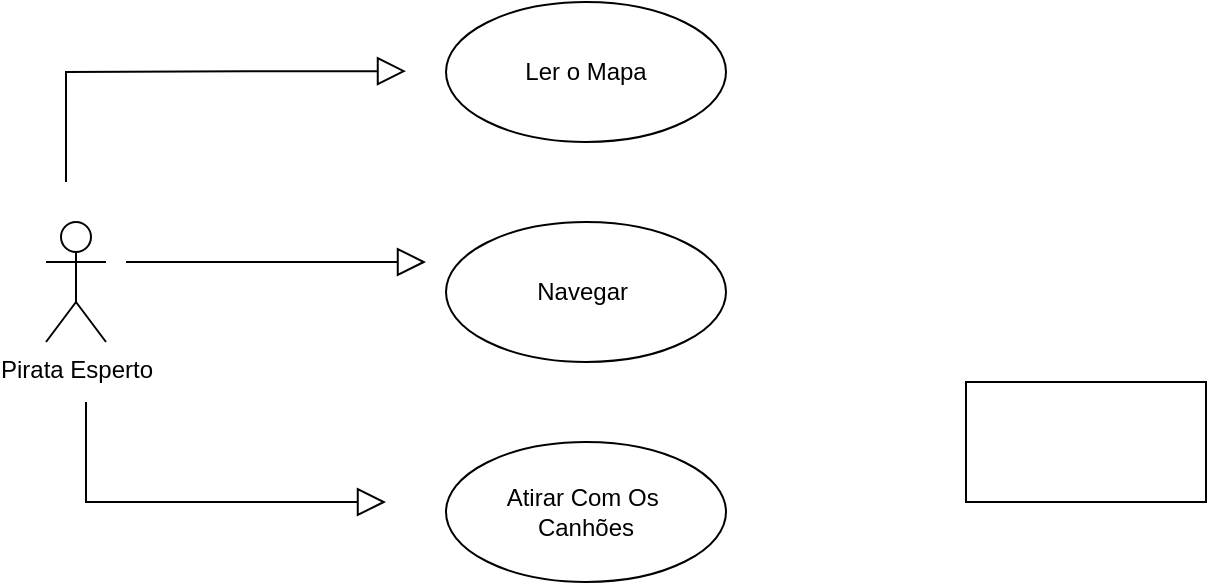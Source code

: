 <mxfile version="23.1.7" type="github">
  <diagram name="Página-1" id="-dpqI4GHYxm2UpfLajaT">
    <mxGraphModel dx="1195" dy="650" grid="1" gridSize="10" guides="1" tooltips="1" connect="1" arrows="1" fold="1" page="1" pageScale="1" pageWidth="827" pageHeight="1169" math="0" shadow="0">
      <root>
        <mxCell id="0" />
        <mxCell id="1" parent="0" />
        <mxCell id="b4TjOFckQqODlsXXYYJM-1" value="Pirata Esperto&lt;br&gt;&amp;nbsp;" style="shape=umlActor;html=1;verticalLabelPosition=bottom;verticalAlign=top;align=center;" vertex="1" parent="1">
          <mxGeometry x="40" y="200" width="30" height="60" as="geometry" />
        </mxCell>
        <mxCell id="b4TjOFckQqODlsXXYYJM-3" value="Navegar&amp;nbsp;" style="ellipse;whiteSpace=wrap;html=1;" vertex="1" parent="1">
          <mxGeometry x="240" y="200" width="140" height="70" as="geometry" />
        </mxCell>
        <mxCell id="b4TjOFckQqODlsXXYYJM-4" value="" style="edgeStyle=none;html=1;endArrow=block;endFill=0;endSize=12;verticalAlign=bottom;rounded=0;" edge="1" parent="1">
          <mxGeometry width="160" relative="1" as="geometry">
            <mxPoint x="120" y="220" as="sourcePoint" />
            <mxPoint x="230" y="220" as="targetPoint" />
            <Array as="points">
              <mxPoint x="80" y="220" />
            </Array>
          </mxGeometry>
        </mxCell>
        <mxCell id="b4TjOFckQqODlsXXYYJM-129" value="Atirar Com Os&amp;nbsp;&lt;br&gt;Canhões" style="ellipse;whiteSpace=wrap;html=1;" vertex="1" parent="1">
          <mxGeometry x="240" y="310" width="140" height="70" as="geometry" />
        </mxCell>
        <mxCell id="b4TjOFckQqODlsXXYYJM-130" value="" style="edgeStyle=none;html=1;endArrow=block;endFill=0;endSize=12;verticalAlign=bottom;rounded=0;" edge="1" parent="1">
          <mxGeometry width="160" relative="1" as="geometry">
            <mxPoint x="60" y="300" as="sourcePoint" />
            <mxPoint x="210" y="340" as="targetPoint" />
            <Array as="points">
              <mxPoint x="60" y="290" />
              <mxPoint x="60" y="300" />
              <mxPoint x="60" y="330" />
              <mxPoint x="60" y="340" />
            </Array>
          </mxGeometry>
        </mxCell>
        <mxCell id="b4TjOFckQqODlsXXYYJM-131" value="Ler o Mapa" style="ellipse;whiteSpace=wrap;html=1;" vertex="1" parent="1">
          <mxGeometry x="240" y="90" width="140" height="70" as="geometry" />
        </mxCell>
        <mxCell id="b4TjOFckQqODlsXXYYJM-132" value="" style="edgeStyle=none;html=1;endArrow=block;endFill=0;endSize=12;verticalAlign=bottom;rounded=0;" edge="1" parent="1">
          <mxGeometry width="160" relative="1" as="geometry">
            <mxPoint x="50" y="180" as="sourcePoint" />
            <mxPoint x="220" y="124.58" as="targetPoint" />
            <Array as="points">
              <mxPoint x="50" y="125" />
              <mxPoint x="140" y="124.58" />
            </Array>
          </mxGeometry>
        </mxCell>
        <mxCell id="b4TjOFckQqODlsXXYYJM-133" value="" style="whiteSpace=wrap;html=1;" vertex="1" parent="1">
          <mxGeometry x="500" y="280" width="120" height="60" as="geometry" />
        </mxCell>
      </root>
    </mxGraphModel>
  </diagram>
</mxfile>
